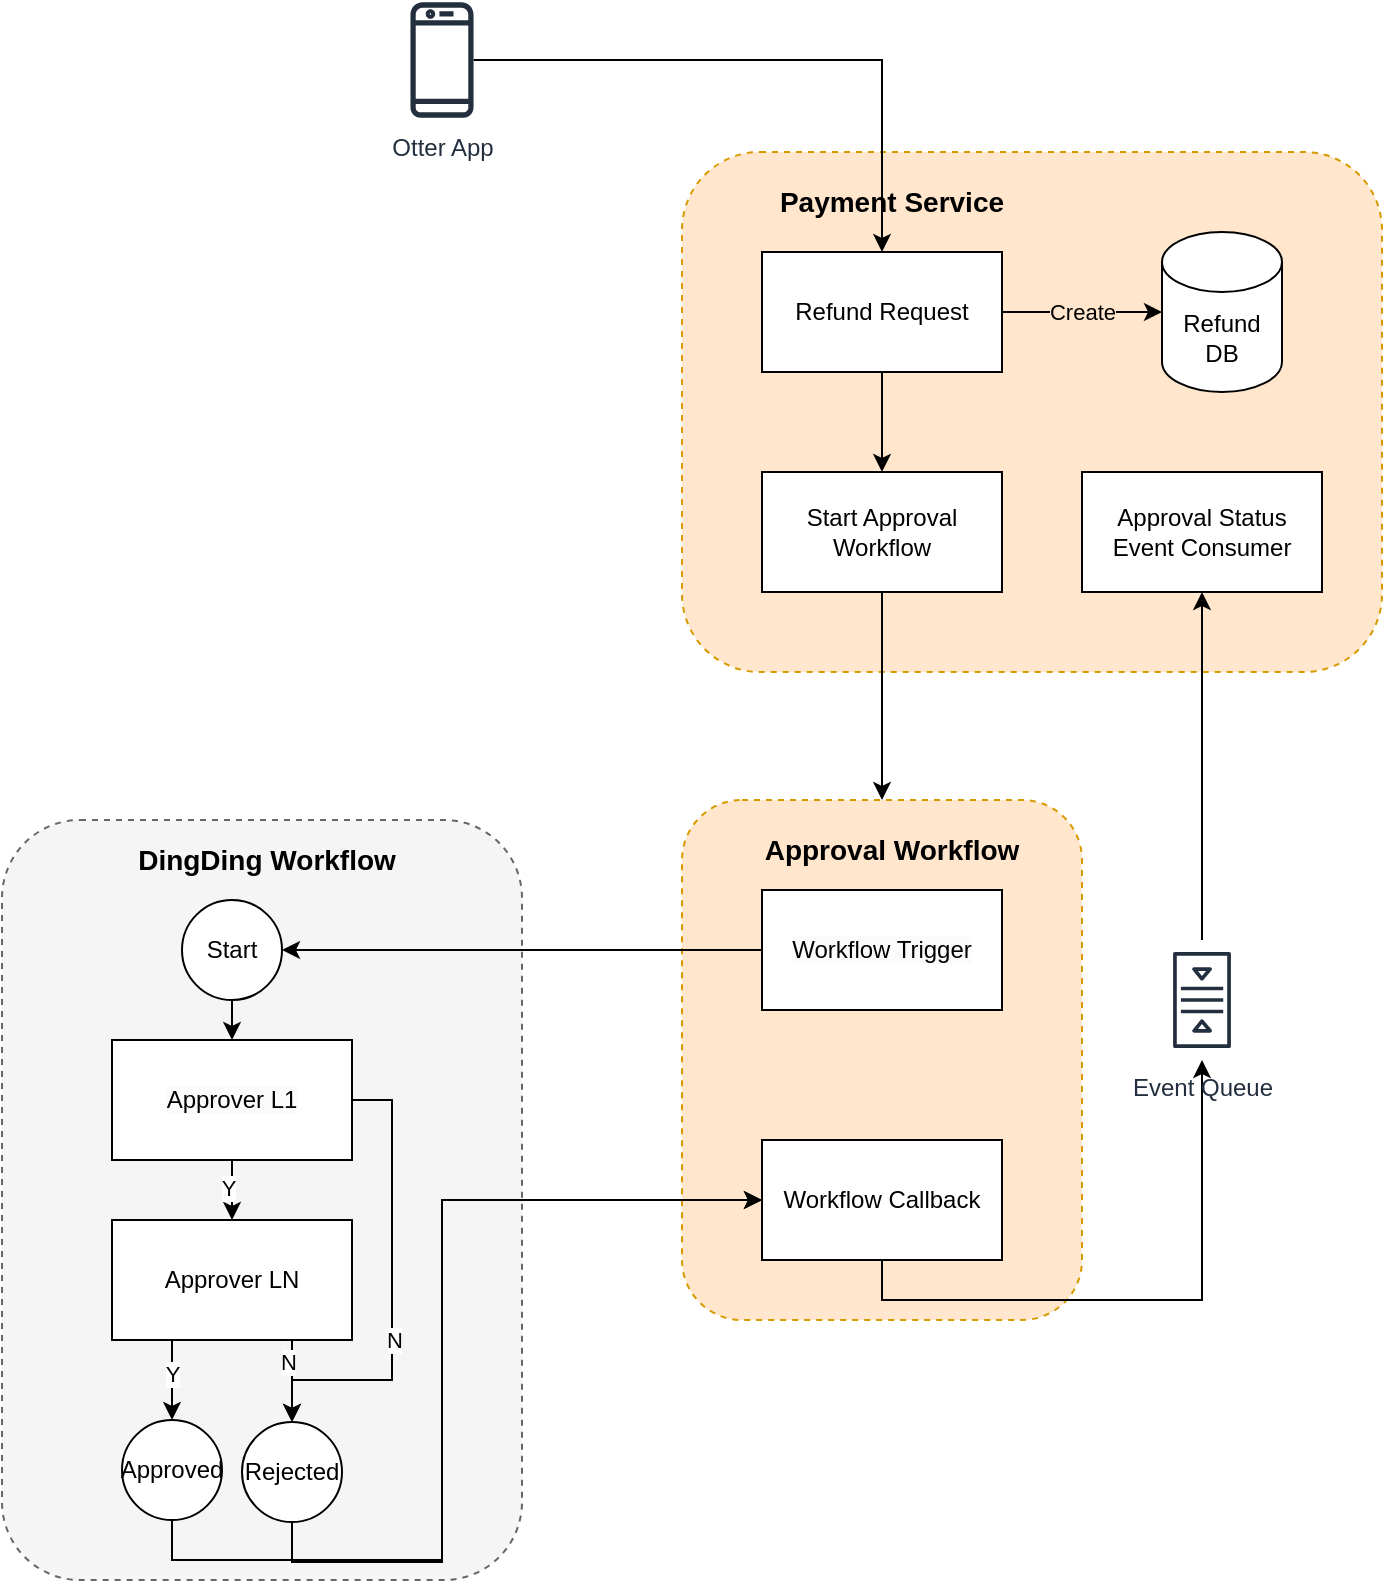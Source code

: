 <mxfile version="21.7.2" type="github">
  <diagram name="Page-1" id="4uHMcKMRvg0_LEWAuXip">
    <mxGraphModel dx="737" dy="1242" grid="1" gridSize="10" guides="1" tooltips="1" connect="1" arrows="1" fold="1" page="1" pageScale="1" pageWidth="850" pageHeight="1100" math="0" shadow="0">
      <root>
        <mxCell id="0" />
        <mxCell id="1" parent="0" />
        <mxCell id="o_j3ER19nrDaT_RUkGzO-40" value="" style="rounded=1;whiteSpace=wrap;html=1;dashed=1;fillColor=#ffe6cc;strokeColor=#d79b00;" vertex="1" parent="1">
          <mxGeometry x="370" y="176" width="350" height="260" as="geometry" />
        </mxCell>
        <mxCell id="o_j3ER19nrDaT_RUkGzO-16" value="" style="rounded=1;whiteSpace=wrap;html=1;dashed=1;fillColor=#f5f5f5;fontColor=#333333;strokeColor=#666666;" vertex="1" parent="1">
          <mxGeometry x="30" y="510" width="260" height="380" as="geometry" />
        </mxCell>
        <mxCell id="o_j3ER19nrDaT_RUkGzO-13" value="" style="rounded=1;whiteSpace=wrap;html=1;dashed=1;fillColor=#ffe6cc;strokeColor=#d79b00;" vertex="1" parent="1">
          <mxGeometry x="370" y="500" width="200" height="260" as="geometry" />
        </mxCell>
        <mxCell id="o_j3ER19nrDaT_RUkGzO-6" value="" style="edgeStyle=orthogonalEdgeStyle;rounded=0;orthogonalLoop=1;jettySize=auto;html=1;" edge="1" parent="1" source="o_j3ER19nrDaT_RUkGzO-3" target="o_j3ER19nrDaT_RUkGzO-5">
          <mxGeometry relative="1" as="geometry" />
        </mxCell>
        <mxCell id="o_j3ER19nrDaT_RUkGzO-3" value="Otter App" style="sketch=0;outlineConnect=0;fontColor=#232F3E;gradientColor=none;fillColor=#232F3D;strokeColor=none;dashed=0;verticalLabelPosition=bottom;verticalAlign=top;align=center;html=1;fontSize=12;fontStyle=0;aspect=fixed;pointerEvents=1;shape=mxgraph.aws4.mobile_client;" vertex="1" parent="1">
          <mxGeometry x="234.23" y="100" width="31.54" height="60" as="geometry" />
        </mxCell>
        <mxCell id="o_j3ER19nrDaT_RUkGzO-44" style="edgeStyle=orthogonalEdgeStyle;rounded=0;orthogonalLoop=1;jettySize=auto;html=1;exitX=0.5;exitY=1;exitDx=0;exitDy=0;" edge="1" parent="1" source="o_j3ER19nrDaT_RUkGzO-5" target="o_j3ER19nrDaT_RUkGzO-42">
          <mxGeometry relative="1" as="geometry" />
        </mxCell>
        <mxCell id="o_j3ER19nrDaT_RUkGzO-47" style="edgeStyle=orthogonalEdgeStyle;rounded=0;orthogonalLoop=1;jettySize=auto;html=1;exitX=1;exitY=0.5;exitDx=0;exitDy=0;" edge="1" parent="1" source="o_j3ER19nrDaT_RUkGzO-5" target="o_j3ER19nrDaT_RUkGzO-9">
          <mxGeometry relative="1" as="geometry" />
        </mxCell>
        <mxCell id="o_j3ER19nrDaT_RUkGzO-48" value="Create" style="edgeLabel;html=1;align=center;verticalAlign=middle;resizable=0;points=[];labelBackgroundColor=#ffe6cc;" vertex="1" connectable="0" parent="o_j3ER19nrDaT_RUkGzO-47">
          <mxGeometry x="-0.273" y="-3" relative="1" as="geometry">
            <mxPoint x="11" y="-3" as="offset" />
          </mxGeometry>
        </mxCell>
        <mxCell id="o_j3ER19nrDaT_RUkGzO-5" value="Refund Request" style="rounded=0;whiteSpace=wrap;html=1;" vertex="1" parent="1">
          <mxGeometry x="410" y="226" width="120" height="60" as="geometry" />
        </mxCell>
        <mxCell id="o_j3ER19nrDaT_RUkGzO-9" value="Refund&lt;br&gt;DB" style="shape=cylinder3;whiteSpace=wrap;html=1;boundedLbl=1;backgroundOutline=1;size=15;" vertex="1" parent="1">
          <mxGeometry x="610" y="216" width="60" height="80" as="geometry" />
        </mxCell>
        <mxCell id="o_j3ER19nrDaT_RUkGzO-20" style="edgeStyle=orthogonalEdgeStyle;rounded=0;orthogonalLoop=1;jettySize=auto;html=1;exitX=0;exitY=0.5;exitDx=0;exitDy=0;" edge="1" parent="1" source="o_j3ER19nrDaT_RUkGzO-12" target="o_j3ER19nrDaT_RUkGzO-21">
          <mxGeometry relative="1" as="geometry" />
        </mxCell>
        <mxCell id="o_j3ER19nrDaT_RUkGzO-12" value="&lt;span style=&quot;color: rgb(0, 0, 0); font-family: Helvetica; font-size: 12px; font-style: normal; font-variant-ligatures: normal; font-variant-caps: normal; font-weight: 400; letter-spacing: normal; orphans: 2; text-align: center; text-indent: 0px; text-transform: none; widows: 2; word-spacing: 0px; -webkit-text-stroke-width: 0px; background-color: rgb(251, 251, 251); text-decoration-thickness: initial; text-decoration-style: initial; text-decoration-color: initial; float: none; display: inline !important;&quot;&gt;Workflow Trigger&lt;/span&gt;" style="rounded=0;whiteSpace=wrap;html=1;" vertex="1" parent="1">
          <mxGeometry x="410" y="545" width="120" height="60" as="geometry" />
        </mxCell>
        <mxCell id="o_j3ER19nrDaT_RUkGzO-14" value="&lt;font style=&quot;font-size: 14px;&quot;&gt;&lt;b&gt;Approval Workflow&lt;/b&gt;&lt;/font&gt;" style="text;html=1;strokeColor=none;fillColor=none;align=center;verticalAlign=middle;whiteSpace=wrap;rounded=0;" vertex="1" parent="1">
          <mxGeometry x="410" y="510" width="130" height="30" as="geometry" />
        </mxCell>
        <mxCell id="o_j3ER19nrDaT_RUkGzO-46" style="edgeStyle=orthogonalEdgeStyle;rounded=0;orthogonalLoop=1;jettySize=auto;html=1;exitX=0.5;exitY=1;exitDx=0;exitDy=0;" edge="1" parent="1" source="o_j3ER19nrDaT_RUkGzO-15" target="o_j3ER19nrDaT_RUkGzO-45">
          <mxGeometry relative="1" as="geometry" />
        </mxCell>
        <mxCell id="o_j3ER19nrDaT_RUkGzO-15" value="Workflow Callback" style="rounded=0;whiteSpace=wrap;html=1;" vertex="1" parent="1">
          <mxGeometry x="410" y="670" width="120" height="60" as="geometry" />
        </mxCell>
        <mxCell id="o_j3ER19nrDaT_RUkGzO-26" style="edgeStyle=orthogonalEdgeStyle;rounded=0;orthogonalLoop=1;jettySize=auto;html=1;exitX=0.5;exitY=1;exitDx=0;exitDy=0;" edge="1" parent="1" source="o_j3ER19nrDaT_RUkGzO-17" target="o_j3ER19nrDaT_RUkGzO-19">
          <mxGeometry relative="1" as="geometry" />
        </mxCell>
        <mxCell id="o_j3ER19nrDaT_RUkGzO-34" value="Y" style="edgeLabel;html=1;align=center;verticalAlign=middle;resizable=0;points=[];" vertex="1" connectable="0" parent="o_j3ER19nrDaT_RUkGzO-26">
          <mxGeometry x="0.346" y="-2" relative="1" as="geometry">
            <mxPoint as="offset" />
          </mxGeometry>
        </mxCell>
        <mxCell id="o_j3ER19nrDaT_RUkGzO-28" style="edgeStyle=orthogonalEdgeStyle;rounded=0;orthogonalLoop=1;jettySize=auto;html=1;exitX=1;exitY=0.5;exitDx=0;exitDy=0;entryX=0.5;entryY=0;entryDx=0;entryDy=0;" edge="1" parent="1" source="o_j3ER19nrDaT_RUkGzO-17" target="o_j3ER19nrDaT_RUkGzO-25">
          <mxGeometry relative="1" as="geometry">
            <Array as="points">
              <mxPoint x="225" y="650" />
              <mxPoint x="225" y="790" />
              <mxPoint x="175" y="790" />
            </Array>
          </mxGeometry>
        </mxCell>
        <mxCell id="o_j3ER19nrDaT_RUkGzO-31" value="N" style="edgeLabel;html=1;align=center;verticalAlign=middle;resizable=0;points=[];" vertex="1" connectable="0" parent="o_j3ER19nrDaT_RUkGzO-28">
          <mxGeometry x="0.081" y="-4" relative="1" as="geometry">
            <mxPoint x="5" y="15" as="offset" />
          </mxGeometry>
        </mxCell>
        <mxCell id="o_j3ER19nrDaT_RUkGzO-17" value="&lt;span style=&quot;color: rgb(0, 0, 0); font-family: Helvetica; font-size: 12px; font-style: normal; font-variant-ligatures: normal; font-variant-caps: normal; font-weight: 400; letter-spacing: normal; orphans: 2; text-align: center; text-indent: 0px; text-transform: none; widows: 2; word-spacing: 0px; -webkit-text-stroke-width: 0px; background-color: rgb(251, 251, 251); text-decoration-thickness: initial; text-decoration-style: initial; text-decoration-color: initial; float: none; display: inline !important;&quot;&gt;Approver L1&lt;/span&gt;" style="rounded=0;whiteSpace=wrap;html=1;" vertex="1" parent="1">
          <mxGeometry x="85" y="620" width="120" height="60" as="geometry" />
        </mxCell>
        <mxCell id="o_j3ER19nrDaT_RUkGzO-18" value="&lt;b&gt;&lt;font style=&quot;font-size: 14px;&quot;&gt;DingDing Workflow&lt;/font&gt;&lt;/b&gt;" style="text;html=1;strokeColor=none;fillColor=none;align=center;verticalAlign=middle;whiteSpace=wrap;rounded=0;" vertex="1" parent="1">
          <mxGeometry x="85" y="515" width="155" height="30" as="geometry" />
        </mxCell>
        <mxCell id="o_j3ER19nrDaT_RUkGzO-27" style="edgeStyle=orthogonalEdgeStyle;rounded=0;orthogonalLoop=1;jettySize=auto;html=1;exitX=0.25;exitY=1;exitDx=0;exitDy=0;entryX=0.5;entryY=0;entryDx=0;entryDy=0;" edge="1" parent="1" source="o_j3ER19nrDaT_RUkGzO-19" target="o_j3ER19nrDaT_RUkGzO-22">
          <mxGeometry relative="1" as="geometry" />
        </mxCell>
        <mxCell id="o_j3ER19nrDaT_RUkGzO-32" value="Y" style="edgeLabel;html=1;align=center;verticalAlign=middle;resizable=0;points=[];" vertex="1" connectable="0" parent="o_j3ER19nrDaT_RUkGzO-27">
          <mxGeometry x="-0.164" relative="1" as="geometry">
            <mxPoint as="offset" />
          </mxGeometry>
        </mxCell>
        <mxCell id="o_j3ER19nrDaT_RUkGzO-30" style="edgeStyle=orthogonalEdgeStyle;rounded=0;orthogonalLoop=1;jettySize=auto;html=1;exitX=0.75;exitY=1;exitDx=0;exitDy=0;entryX=0.5;entryY=0;entryDx=0;entryDy=0;" edge="1" parent="1" source="o_j3ER19nrDaT_RUkGzO-19" target="o_j3ER19nrDaT_RUkGzO-25">
          <mxGeometry relative="1" as="geometry" />
        </mxCell>
        <mxCell id="o_j3ER19nrDaT_RUkGzO-33" value="N" style="edgeLabel;html=1;align=center;verticalAlign=middle;resizable=0;points=[];" vertex="1" connectable="0" parent="o_j3ER19nrDaT_RUkGzO-30">
          <mxGeometry x="-0.481" y="-2" relative="1" as="geometry">
            <mxPoint as="offset" />
          </mxGeometry>
        </mxCell>
        <mxCell id="o_j3ER19nrDaT_RUkGzO-19" value="Approver LN" style="rounded=0;whiteSpace=wrap;html=1;" vertex="1" parent="1">
          <mxGeometry x="85" y="710" width="120" height="60" as="geometry" />
        </mxCell>
        <mxCell id="o_j3ER19nrDaT_RUkGzO-38" style="edgeStyle=orthogonalEdgeStyle;rounded=0;orthogonalLoop=1;jettySize=auto;html=1;exitX=0.5;exitY=1;exitDx=0;exitDy=0;entryX=0.5;entryY=0;entryDx=0;entryDy=0;" edge="1" parent="1" source="o_j3ER19nrDaT_RUkGzO-21" target="o_j3ER19nrDaT_RUkGzO-17">
          <mxGeometry relative="1" as="geometry" />
        </mxCell>
        <mxCell id="o_j3ER19nrDaT_RUkGzO-21" value="Start" style="ellipse;whiteSpace=wrap;html=1;aspect=fixed;" vertex="1" parent="1">
          <mxGeometry x="120" y="550" width="50" height="50" as="geometry" />
        </mxCell>
        <mxCell id="o_j3ER19nrDaT_RUkGzO-36" style="edgeStyle=orthogonalEdgeStyle;rounded=0;orthogonalLoop=1;jettySize=auto;html=1;exitX=0.5;exitY=1;exitDx=0;exitDy=0;entryX=0;entryY=0.5;entryDx=0;entryDy=0;" edge="1" parent="1" source="o_j3ER19nrDaT_RUkGzO-22" target="o_j3ER19nrDaT_RUkGzO-15">
          <mxGeometry relative="1" as="geometry">
            <Array as="points">
              <mxPoint x="115" y="880" />
              <mxPoint x="250" y="880" />
              <mxPoint x="250" y="700" />
            </Array>
          </mxGeometry>
        </mxCell>
        <mxCell id="o_j3ER19nrDaT_RUkGzO-22" value="Approved" style="ellipse;whiteSpace=wrap;html=1;aspect=fixed;" vertex="1" parent="1">
          <mxGeometry x="90" y="810" width="50" height="50" as="geometry" />
        </mxCell>
        <mxCell id="o_j3ER19nrDaT_RUkGzO-37" style="edgeStyle=orthogonalEdgeStyle;rounded=0;orthogonalLoop=1;jettySize=auto;html=1;exitX=0.5;exitY=1;exitDx=0;exitDy=0;entryX=0;entryY=0.5;entryDx=0;entryDy=0;" edge="1" parent="1" source="o_j3ER19nrDaT_RUkGzO-25" target="o_j3ER19nrDaT_RUkGzO-15">
          <mxGeometry relative="1" as="geometry">
            <Array as="points">
              <mxPoint x="175" y="881" />
              <mxPoint x="250" y="881" />
              <mxPoint x="250" y="700" />
            </Array>
          </mxGeometry>
        </mxCell>
        <mxCell id="o_j3ER19nrDaT_RUkGzO-25" value="Rejected" style="ellipse;whiteSpace=wrap;html=1;aspect=fixed;" vertex="1" parent="1">
          <mxGeometry x="150" y="811" width="50" height="50" as="geometry" />
        </mxCell>
        <mxCell id="o_j3ER19nrDaT_RUkGzO-41" value="&lt;font style=&quot;font-size: 14px;&quot;&gt;&lt;b&gt;Payment Service&lt;/b&gt;&lt;/font&gt;" style="text;html=1;strokeColor=none;fillColor=none;align=center;verticalAlign=middle;whiteSpace=wrap;rounded=0;" vertex="1" parent="1">
          <mxGeometry x="410" y="186" width="130" height="30" as="geometry" />
        </mxCell>
        <mxCell id="o_j3ER19nrDaT_RUkGzO-50" style="edgeStyle=orthogonalEdgeStyle;rounded=0;orthogonalLoop=1;jettySize=auto;html=1;exitX=0.5;exitY=1;exitDx=0;exitDy=0;entryX=0.5;entryY=0;entryDx=0;entryDy=0;" edge="1" parent="1" source="o_j3ER19nrDaT_RUkGzO-42" target="o_j3ER19nrDaT_RUkGzO-13">
          <mxGeometry relative="1" as="geometry" />
        </mxCell>
        <mxCell id="o_j3ER19nrDaT_RUkGzO-42" value="Start Approval Workflow" style="rounded=0;whiteSpace=wrap;html=1;" vertex="1" parent="1">
          <mxGeometry x="410" y="336" width="120" height="60" as="geometry" />
        </mxCell>
        <mxCell id="o_j3ER19nrDaT_RUkGzO-43" value="Approval Status Event Consumer" style="rounded=0;whiteSpace=wrap;html=1;" vertex="1" parent="1">
          <mxGeometry x="570" y="336" width="120" height="60" as="geometry" />
        </mxCell>
        <mxCell id="o_j3ER19nrDaT_RUkGzO-49" style="edgeStyle=orthogonalEdgeStyle;rounded=0;orthogonalLoop=1;jettySize=auto;html=1;" edge="1" parent="1" source="o_j3ER19nrDaT_RUkGzO-45" target="o_j3ER19nrDaT_RUkGzO-43">
          <mxGeometry relative="1" as="geometry" />
        </mxCell>
        <mxCell id="o_j3ER19nrDaT_RUkGzO-45" value="Event Queue" style="sketch=0;outlineConnect=0;fontColor=#232F3E;gradientColor=none;strokeColor=#232F3E;fillColor=#ffffff;dashed=0;verticalLabelPosition=bottom;verticalAlign=top;align=center;html=1;fontSize=12;fontStyle=0;aspect=fixed;shape=mxgraph.aws4.resourceIcon;resIcon=mxgraph.aws4.queue;direction=south;" vertex="1" parent="1">
          <mxGeometry x="600" y="570" width="60" height="60" as="geometry" />
        </mxCell>
      </root>
    </mxGraphModel>
  </diagram>
</mxfile>
